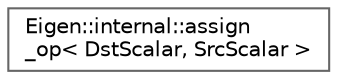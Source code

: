 digraph "Graphical Class Hierarchy"
{
 // LATEX_PDF_SIZE
  bgcolor="transparent";
  edge [fontname=Helvetica,fontsize=10,labelfontname=Helvetica,labelfontsize=10];
  node [fontname=Helvetica,fontsize=10,shape=box,height=0.2,width=0.4];
  rankdir="LR";
  Node0 [id="Node000000",label="Eigen::internal::assign\l_op\< DstScalar, SrcScalar \>",height=0.2,width=0.4,color="grey40", fillcolor="white", style="filled",URL="$structEigen_1_1internal_1_1assign__op.html",tooltip=" "];
}
